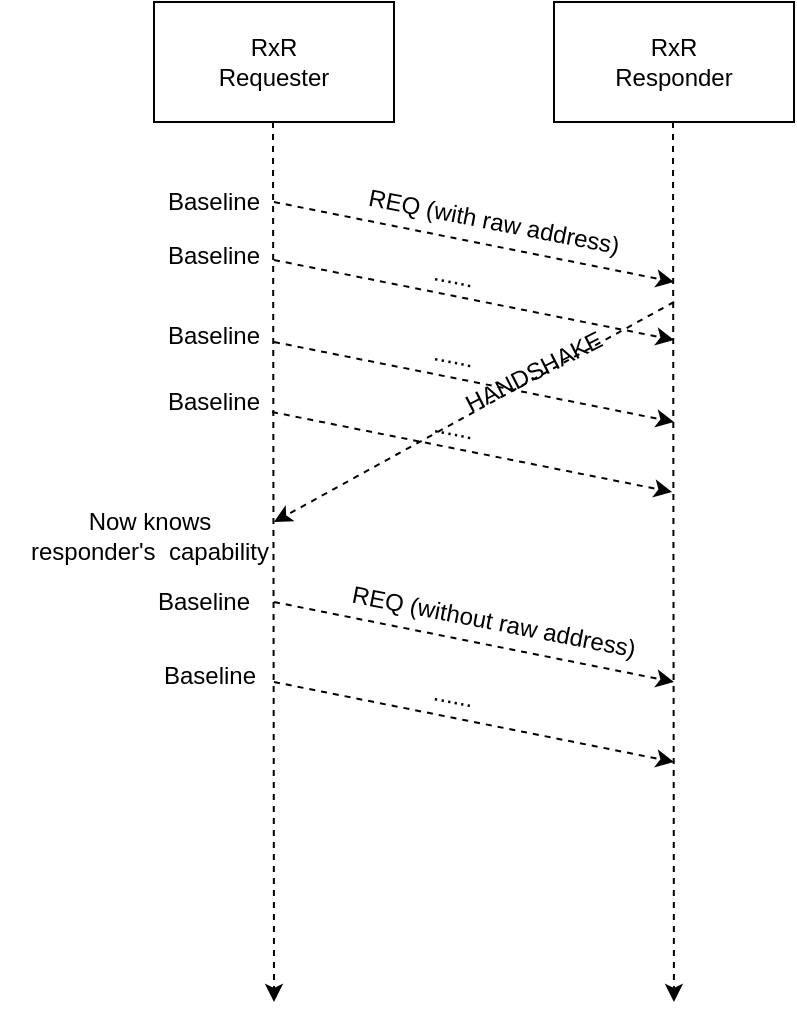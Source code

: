 <mxfile version="12.4.8" pages="2"><diagram id="Sn-nw_Uit1KFLxTq_Swt" name="Page-1"><mxGraphModel dx="2946" dy="1088" grid="1" gridSize="10" guides="1" tooltips="1" connect="1" arrows="1" fold="1" page="1" pageScale="1" pageWidth="850" pageHeight="1100" math="0" shadow="0"><root><mxCell id="0"/><mxCell id="1" parent="0"/><mxCell id="hM9hUbB8x_-XiU8bxfhU-2" value="RxR&lt;br&gt;Requester" style="rounded=0;whiteSpace=wrap;html=1;" parent="1" vertex="1"><mxGeometry x="227" y="30" width="120" height="60" as="geometry"/></mxCell><mxCell id="hM9hUbB8x_-XiU8bxfhU-3" value="RxR&lt;br&gt;Responder" style="rounded=0;whiteSpace=wrap;html=1;" parent="1" vertex="1"><mxGeometry x="427" y="30" width="120" height="60" as="geometry"/></mxCell><mxCell id="hM9hUbB8x_-XiU8bxfhU-6" value="" style="endArrow=classic;html=1;dashed=1;entryX=0.5;entryY=0;entryDx=0;entryDy=0;" parent="1" edge="1"><mxGeometry width="50" height="50" relative="1" as="geometry"><mxPoint x="286.5" y="90" as="sourcePoint"/><mxPoint x="287" y="530" as="targetPoint"/></mxGeometry></mxCell><mxCell id="hM9hUbB8x_-XiU8bxfhU-7" value="" style="endArrow=classic;html=1;dashed=1;" parent="1" edge="1"><mxGeometry width="50" height="50" relative="1" as="geometry"><mxPoint x="486.5" y="90" as="sourcePoint"/><mxPoint x="486.968" y="530" as="targetPoint"/></mxGeometry></mxCell><mxCell id="hM9hUbB8x_-XiU8bxfhU-8" value="" style="endArrow=classic;html=1;dashed=1;" parent="1" edge="1"><mxGeometry width="50" height="50" relative="1" as="geometry"><mxPoint x="287" y="130" as="sourcePoint"/><mxPoint x="487" y="170" as="targetPoint"/></mxGeometry></mxCell><mxCell id="hM9hUbB8x_-XiU8bxfhU-14" value="REQ (with raw address)" style="text;html=1;strokeColor=none;fillColor=none;align=center;verticalAlign=middle;whiteSpace=wrap;rounded=0;rotation=11;" parent="1" vertex="1"><mxGeometry x="332" y="130" width="130" height="20" as="geometry"/></mxCell><mxCell id="nSG-SVCCmyc8D_64ludf-9" value="" style="endArrow=classic;html=1;dashed=1;" parent="1" edge="1"><mxGeometry width="50" height="50" relative="1" as="geometry"><mxPoint x="487" y="180" as="sourcePoint"/><mxPoint x="287" y="290" as="targetPoint"/></mxGeometry></mxCell><mxCell id="nSG-SVCCmyc8D_64ludf-10" value="HANDSHAKE" style="text;html=1;strokeColor=none;fillColor=none;align=center;verticalAlign=middle;whiteSpace=wrap;rounded=0;rotation=333;" parent="1" vertex="1"><mxGeometry x="397" y="210" width="40" height="10" as="geometry"/></mxCell><mxCell id="nSG-SVCCmyc8D_64ludf-12" value="" style="endArrow=classic;html=1;dashed=1;" parent="1" edge="1"><mxGeometry width="50" height="50" relative="1" as="geometry"><mxPoint x="287" y="159" as="sourcePoint"/><mxPoint x="487" y="199" as="targetPoint"/></mxGeometry></mxCell><mxCell id="ELLmg3xNlQ1Nrk4ykZ6T-10" value="" style="endArrow=classic;html=1;dashed=1;" parent="1" edge="1"><mxGeometry width="50" height="50" relative="1" as="geometry"><mxPoint x="286" y="235" as="sourcePoint"/><mxPoint x="486" y="275" as="targetPoint"/></mxGeometry></mxCell><mxCell id="Q7D02K5QMU-KY7Lc2GXg-7" value="......" style="text;html=1;strokeColor=none;fillColor=none;align=center;verticalAlign=middle;whiteSpace=wrap;rounded=0;rotation=11;" parent="1" vertex="1"><mxGeometry x="347" y="157" width="60" height="20" as="geometry"/></mxCell><mxCell id="Q7D02K5QMU-KY7Lc2GXg-8" value="......" style="text;html=1;strokeColor=none;fillColor=none;align=center;verticalAlign=middle;whiteSpace=wrap;rounded=0;rotation=11;" parent="1" vertex="1"><mxGeometry x="347" y="233" width="60" height="20" as="geometry"/></mxCell><mxCell id="Q7D02K5QMU-KY7Lc2GXg-10" value="" style="endArrow=classic;html=1;dashed=1;" parent="1" edge="1"><mxGeometry width="50" height="50" relative="1" as="geometry"><mxPoint x="287" y="200" as="sourcePoint"/><mxPoint x="487" y="240" as="targetPoint"/></mxGeometry></mxCell><mxCell id="Q7D02K5QMU-KY7Lc2GXg-11" value="......" style="text;html=1;strokeColor=none;fillColor=none;align=center;verticalAlign=middle;whiteSpace=wrap;rounded=0;rotation=11;" parent="1" vertex="1"><mxGeometry x="347" y="197" width="60" height="20" as="geometry"/></mxCell><mxCell id="Q7D02K5QMU-KY7Lc2GXg-12" value="" style="endArrow=classic;html=1;dashed=1;" parent="1" edge="1"><mxGeometry width="50" height="50" relative="1" as="geometry"><mxPoint x="287" y="330" as="sourcePoint"/><mxPoint x="487" y="370" as="targetPoint"/></mxGeometry></mxCell><mxCell id="Q7D02K5QMU-KY7Lc2GXg-15" value="Baseline" style="text;html=1;strokeColor=none;fillColor=none;align=center;verticalAlign=middle;whiteSpace=wrap;rounded=0;" parent="1" vertex="1"><mxGeometry x="227" y="120" width="60" height="20" as="geometry"/></mxCell><mxCell id="Q7D02K5QMU-KY7Lc2GXg-16" value="Baseline" style="text;html=1;strokeColor=none;fillColor=none;align=center;verticalAlign=middle;whiteSpace=wrap;rounded=0;" parent="1" vertex="1"><mxGeometry x="227" y="147" width="60" height="20" as="geometry"/></mxCell><mxCell id="Q7D02K5QMU-KY7Lc2GXg-17" value="Baseline" style="text;html=1;strokeColor=none;fillColor=none;align=center;verticalAlign=middle;whiteSpace=wrap;rounded=0;" parent="1" vertex="1"><mxGeometry x="227" y="187" width="60" height="20" as="geometry"/></mxCell><mxCell id="Q7D02K5QMU-KY7Lc2GXg-18" value="Baseline" style="text;html=1;strokeColor=none;fillColor=none;align=center;verticalAlign=middle;whiteSpace=wrap;rounded=0;" parent="1" vertex="1"><mxGeometry x="227" y="220" width="60" height="20" as="geometry"/></mxCell><mxCell id="Q7D02K5QMU-KY7Lc2GXg-19" value="Now knows &lt;br&gt;responder's &amp;nbsp;capability" style="text;html=1;strokeColor=none;fillColor=none;align=center;verticalAlign=middle;whiteSpace=wrap;rounded=0;" parent="1" vertex="1"><mxGeometry x="150" y="287" width="150" height="20" as="geometry"/></mxCell><mxCell id="Q7D02K5QMU-KY7Lc2GXg-25" value="REQ (without raw address)" style="text;html=1;strokeColor=none;fillColor=none;align=center;verticalAlign=middle;whiteSpace=wrap;rounded=0;rotation=11;" parent="1" vertex="1"><mxGeometry x="322" y="330" width="150" height="20" as="geometry"/></mxCell><mxCell id="Q7D02K5QMU-KY7Lc2GXg-28" value="......" style="text;html=1;strokeColor=none;fillColor=none;align=center;verticalAlign=middle;whiteSpace=wrap;rounded=0;rotation=11;" parent="1" vertex="1"><mxGeometry x="302" y="370" width="150" height="13" as="geometry"/></mxCell><mxCell id="Q7D02K5QMU-KY7Lc2GXg-30" value="" style="endArrow=classic;html=1;dashed=1;" parent="1" edge="1"><mxGeometry width="50" height="50" relative="1" as="geometry"><mxPoint x="287" y="370" as="sourcePoint"/><mxPoint x="487" y="410" as="targetPoint"/></mxGeometry></mxCell><mxCell id="D1RgiWUfYyqbyxnQl6---7" value="Baseline" style="text;html=1;strokeColor=none;fillColor=none;align=center;verticalAlign=middle;whiteSpace=wrap;rounded=0;" parent="1" vertex="1"><mxGeometry x="222" y="320" width="60" height="20" as="geometry"/></mxCell><mxCell id="D1RgiWUfYyqbyxnQl6---9" value="Baseline" style="text;html=1;strokeColor=none;fillColor=none;align=center;verticalAlign=middle;whiteSpace=wrap;rounded=0;" parent="1" vertex="1"><mxGeometry x="225" y="356.5" width="60" height="20" as="geometry"/></mxCell></root></mxGraphModel></diagram><diagram id="w6Jld2eqyOy6yJ187mOw" name="Page-2"><mxGraphModel dx="1949" dy="888" grid="1" gridSize="10" guides="1" tooltips="1" connect="1" arrows="1" fold="1" page="1" pageScale="1" pageWidth="850" pageHeight="1100" math="0" shadow="0"><root><mxCell id="tpXzUXawRlcVZ2uMOTmo-0"/><mxCell id="tpXzUXawRlcVZ2uMOTmo-1" parent="tpXzUXawRlcVZ2uMOTmo-0"/></root></mxGraphModel></diagram></mxfile>